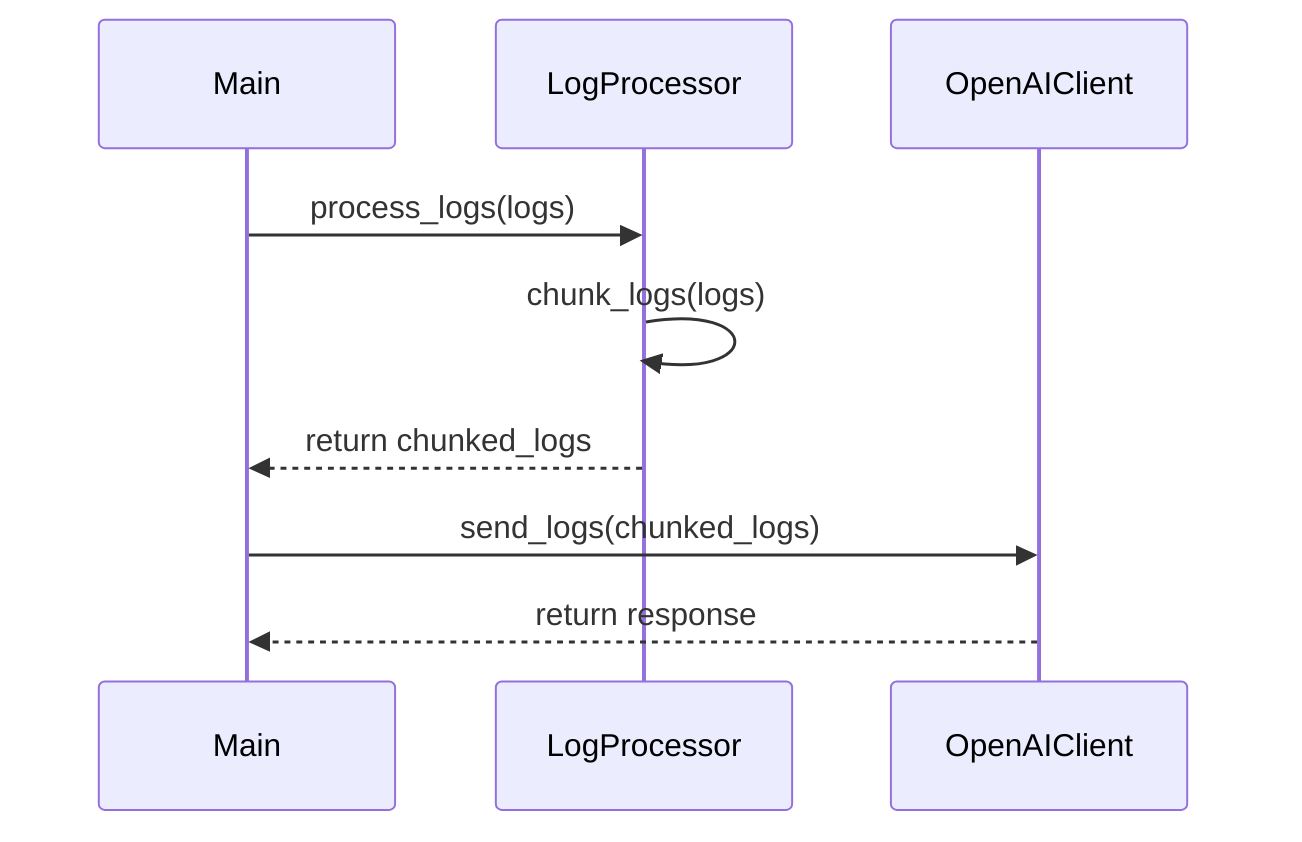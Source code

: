 sequenceDiagram
    participant M as Main
    participant LP as LogProcessor
    participant OC as OpenAIClient
    M->>LP: process_logs(logs)
    LP->>LP: chunk_logs(logs)
    LP-->>M: return chunked_logs
    M->>OC: send_logs(chunked_logs)
    OC-->>M: return response
